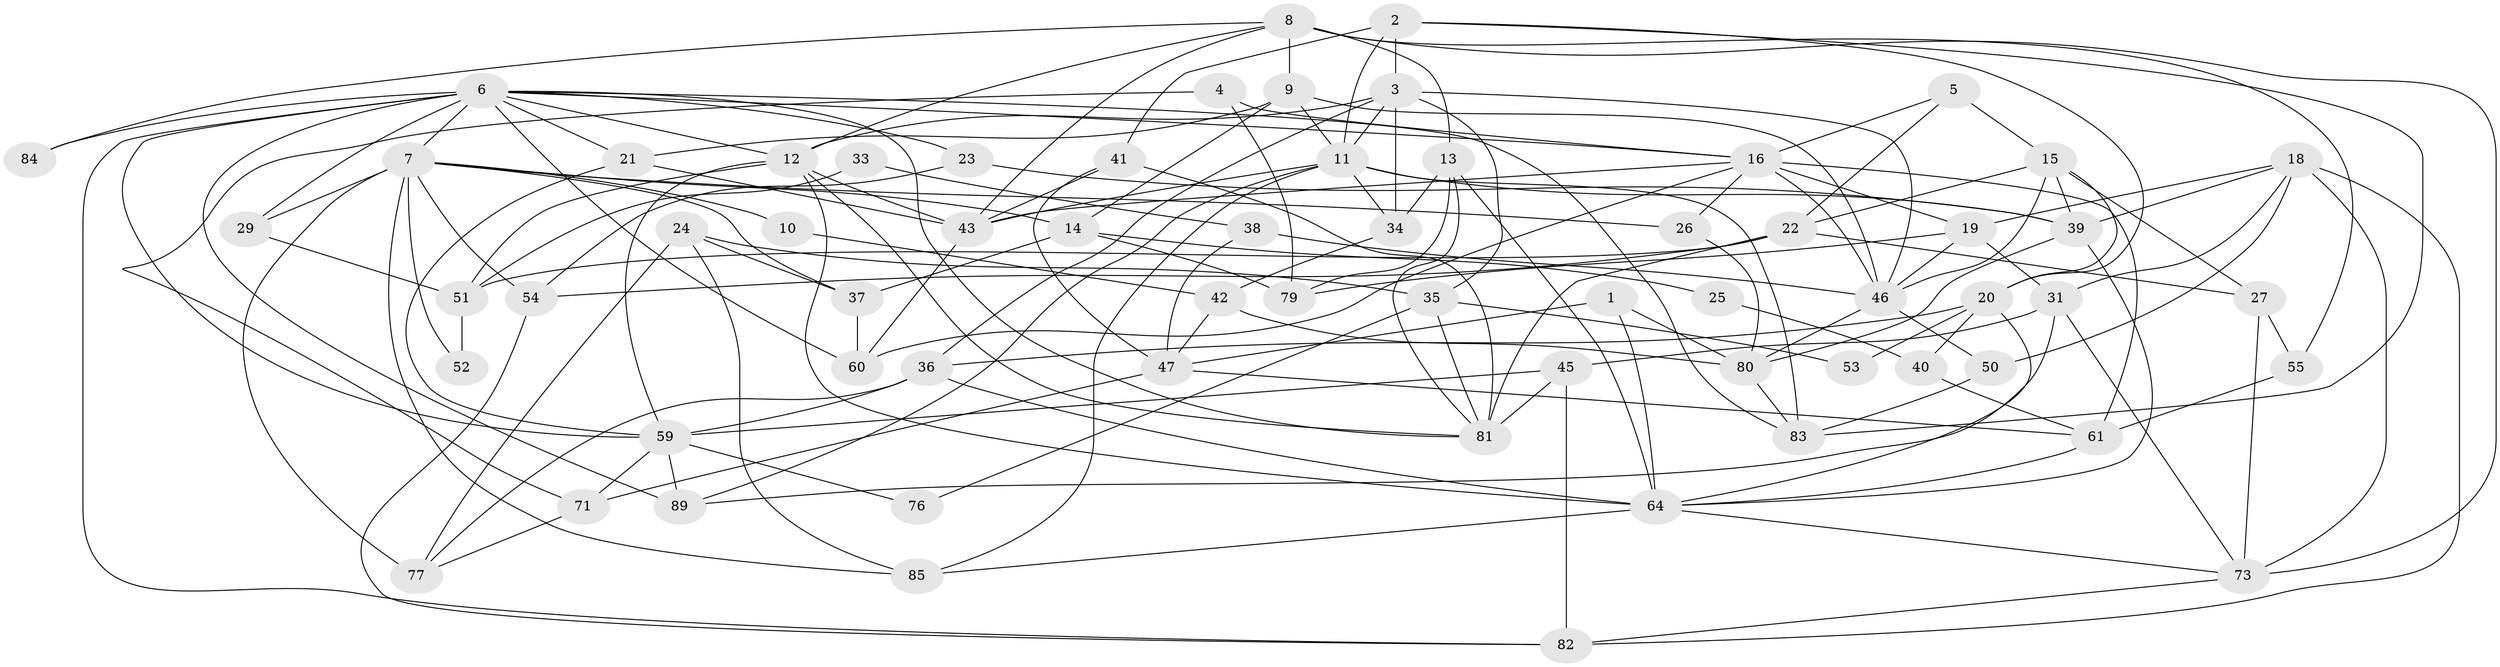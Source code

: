 // original degree distribution, {3: 0.27, 4: 0.31, 2: 0.13, 7: 0.04, 6: 0.1, 5: 0.13, 8: 0.02}
// Generated by graph-tools (version 1.1) at 2025/11/02/21/25 10:11:13]
// undirected, 64 vertices, 157 edges
graph export_dot {
graph [start="1"]
  node [color=gray90,style=filled];
  1;
  2 [super="+58"];
  3 [super="+56"];
  4 [super="+66"];
  5;
  6 [super="+68"];
  7 [super="+65"];
  8 [super="+17"];
  9 [super="+78"];
  10;
  11 [super="+86"];
  12 [super="+75"];
  13 [super="+44"];
  14 [super="+94"];
  15 [super="+69"];
  16 [super="+28"];
  18 [super="+30"];
  19 [super="+96"];
  20 [super="+48"];
  21;
  22;
  23;
  24;
  25;
  26;
  27 [super="+90"];
  29 [super="+32"];
  31 [super="+62"];
  33;
  34;
  35 [super="+74"];
  36 [super="+49"];
  37;
  38;
  39 [super="+72"];
  40;
  41;
  42 [super="+98"];
  43 [super="+63"];
  45 [super="+57"];
  46 [super="+67"];
  47 [super="+92"];
  50;
  51 [super="+88"];
  52;
  53;
  54 [super="+87"];
  55;
  59 [super="+91"];
  60 [super="+99"];
  61;
  64 [super="+70"];
  71;
  73 [super="+95"];
  76;
  77;
  79;
  80 [super="+97"];
  81 [super="+93"];
  82;
  83 [super="+100"];
  84;
  85;
  89;
  1 -- 80;
  1 -- 47;
  1 -- 64;
  2 -- 11;
  2 -- 41;
  2 -- 20;
  2 -- 83;
  2 -- 3;
  3 -- 34;
  3 -- 12;
  3 -- 35;
  3 -- 36;
  3 -- 11;
  3 -- 46;
  4 -- 71;
  4 -- 16;
  4 -- 79;
  5 -- 22;
  5 -- 15;
  5 -- 16;
  6 -- 21;
  6 -- 82;
  6 -- 23;
  6 -- 83;
  6 -- 81;
  6 -- 7;
  6 -- 16;
  6 -- 84;
  6 -- 89;
  6 -- 59;
  6 -- 12;
  6 -- 29;
  6 -- 60;
  7 -- 85;
  7 -- 14;
  7 -- 52;
  7 -- 26;
  7 -- 37;
  7 -- 10;
  7 -- 77;
  7 -- 29 [weight=2];
  7 -- 54;
  8 -- 12;
  8 -- 55;
  8 -- 73;
  8 -- 84;
  8 -- 13;
  8 -- 9;
  8 -- 43;
  9 -- 14;
  9 -- 21;
  9 -- 11;
  9 -- 46;
  10 -- 42;
  11 -- 83;
  11 -- 85;
  11 -- 34;
  11 -- 89;
  11 -- 39;
  11 -- 43;
  12 -- 64;
  12 -- 81;
  12 -- 59;
  12 -- 51;
  12 -- 43;
  13 -- 34;
  13 -- 79;
  13 -- 64;
  13 -- 81;
  14 -- 79;
  14 -- 25;
  14 -- 37;
  15 -- 22;
  15 -- 46;
  15 -- 39;
  15 -- 27;
  15 -- 20;
  16 -- 26;
  16 -- 19 [weight=2];
  16 -- 60;
  16 -- 61;
  16 -- 43;
  16 -- 46;
  18 -- 82;
  18 -- 73 [weight=2];
  18 -- 19;
  18 -- 50;
  18 -- 39;
  18 -- 31;
  19 -- 79;
  19 -- 31;
  19 -- 46;
  20 -- 64;
  20 -- 40;
  20 -- 53;
  20 -- 36;
  21 -- 59;
  21 -- 43;
  22 -- 51;
  22 -- 81;
  22 -- 27;
  22 -- 54;
  23 -- 54;
  23 -- 39;
  24 -- 77;
  24 -- 85;
  24 -- 37;
  24 -- 35;
  25 -- 40;
  26 -- 80;
  27 -- 55;
  27 -- 73;
  29 -- 51;
  31 -- 73;
  31 -- 89;
  31 -- 45;
  33 -- 38;
  33 -- 51;
  34 -- 42;
  35 -- 53;
  35 -- 76;
  35 -- 81;
  36 -- 59;
  36 -- 77;
  36 -- 64;
  37 -- 60;
  38 -- 47 [weight=2];
  38 -- 46;
  39 -- 64;
  39 -- 80;
  40 -- 61;
  41 -- 81;
  41 -- 47;
  41 -- 43;
  42 -- 47;
  42 -- 80;
  43 -- 60;
  45 -- 59;
  45 -- 81;
  45 -- 82;
  46 -- 50;
  46 -- 80;
  47 -- 71;
  47 -- 61;
  50 -- 83;
  51 -- 52;
  54 -- 82;
  55 -- 61;
  59 -- 71;
  59 -- 76;
  59 -- 89;
  61 -- 64;
  64 -- 85;
  64 -- 73;
  71 -- 77;
  73 -- 82;
  80 -- 83;
}
